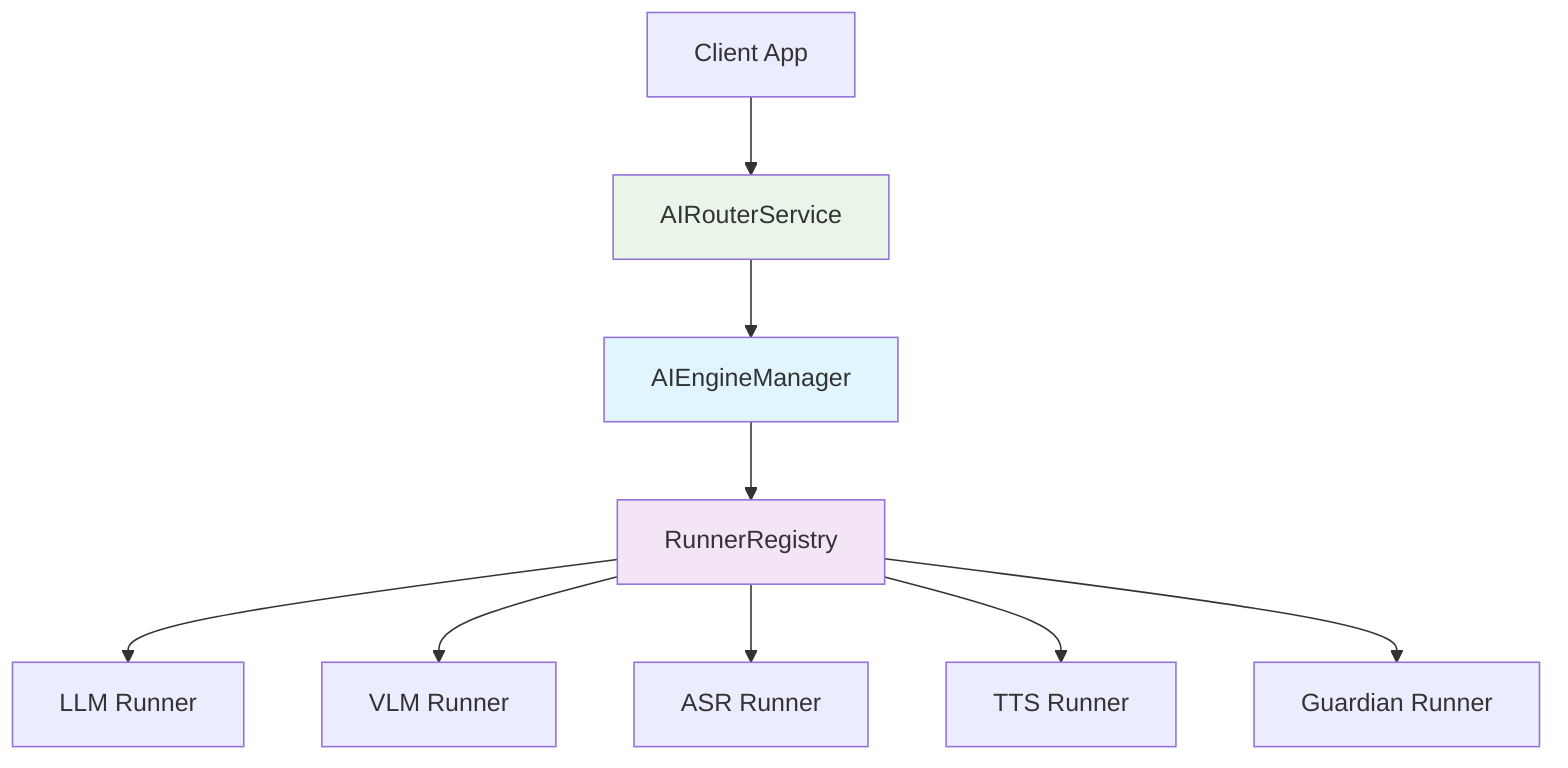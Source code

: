 graph TD
    Client[Client App] --> Service[AIRouterService]
    Service --> Manager[AIEngineManager]
    Manager --> Registry[RunnerRegistry]
    Registry --> LLM[LLM Runner]
    Registry --> VLM[VLM Runner]
    Registry --> ASR[ASR Runner]
    Registry --> TTS[TTS Runner]
    Registry --> Guardian[Guardian Runner]
    style Manager fill:#e1f5fe
    style Registry fill:#f3e5f5
    style Service fill:#e8f5e8